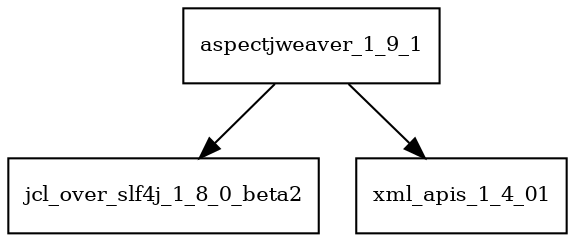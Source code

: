 digraph aspectjweaver_1_9_1_dependencies {
  node [shape = box, fontsize=10.0];
  aspectjweaver_1_9_1 -> jcl_over_slf4j_1_8_0_beta2;
  aspectjweaver_1_9_1 -> xml_apis_1_4_01;
}
